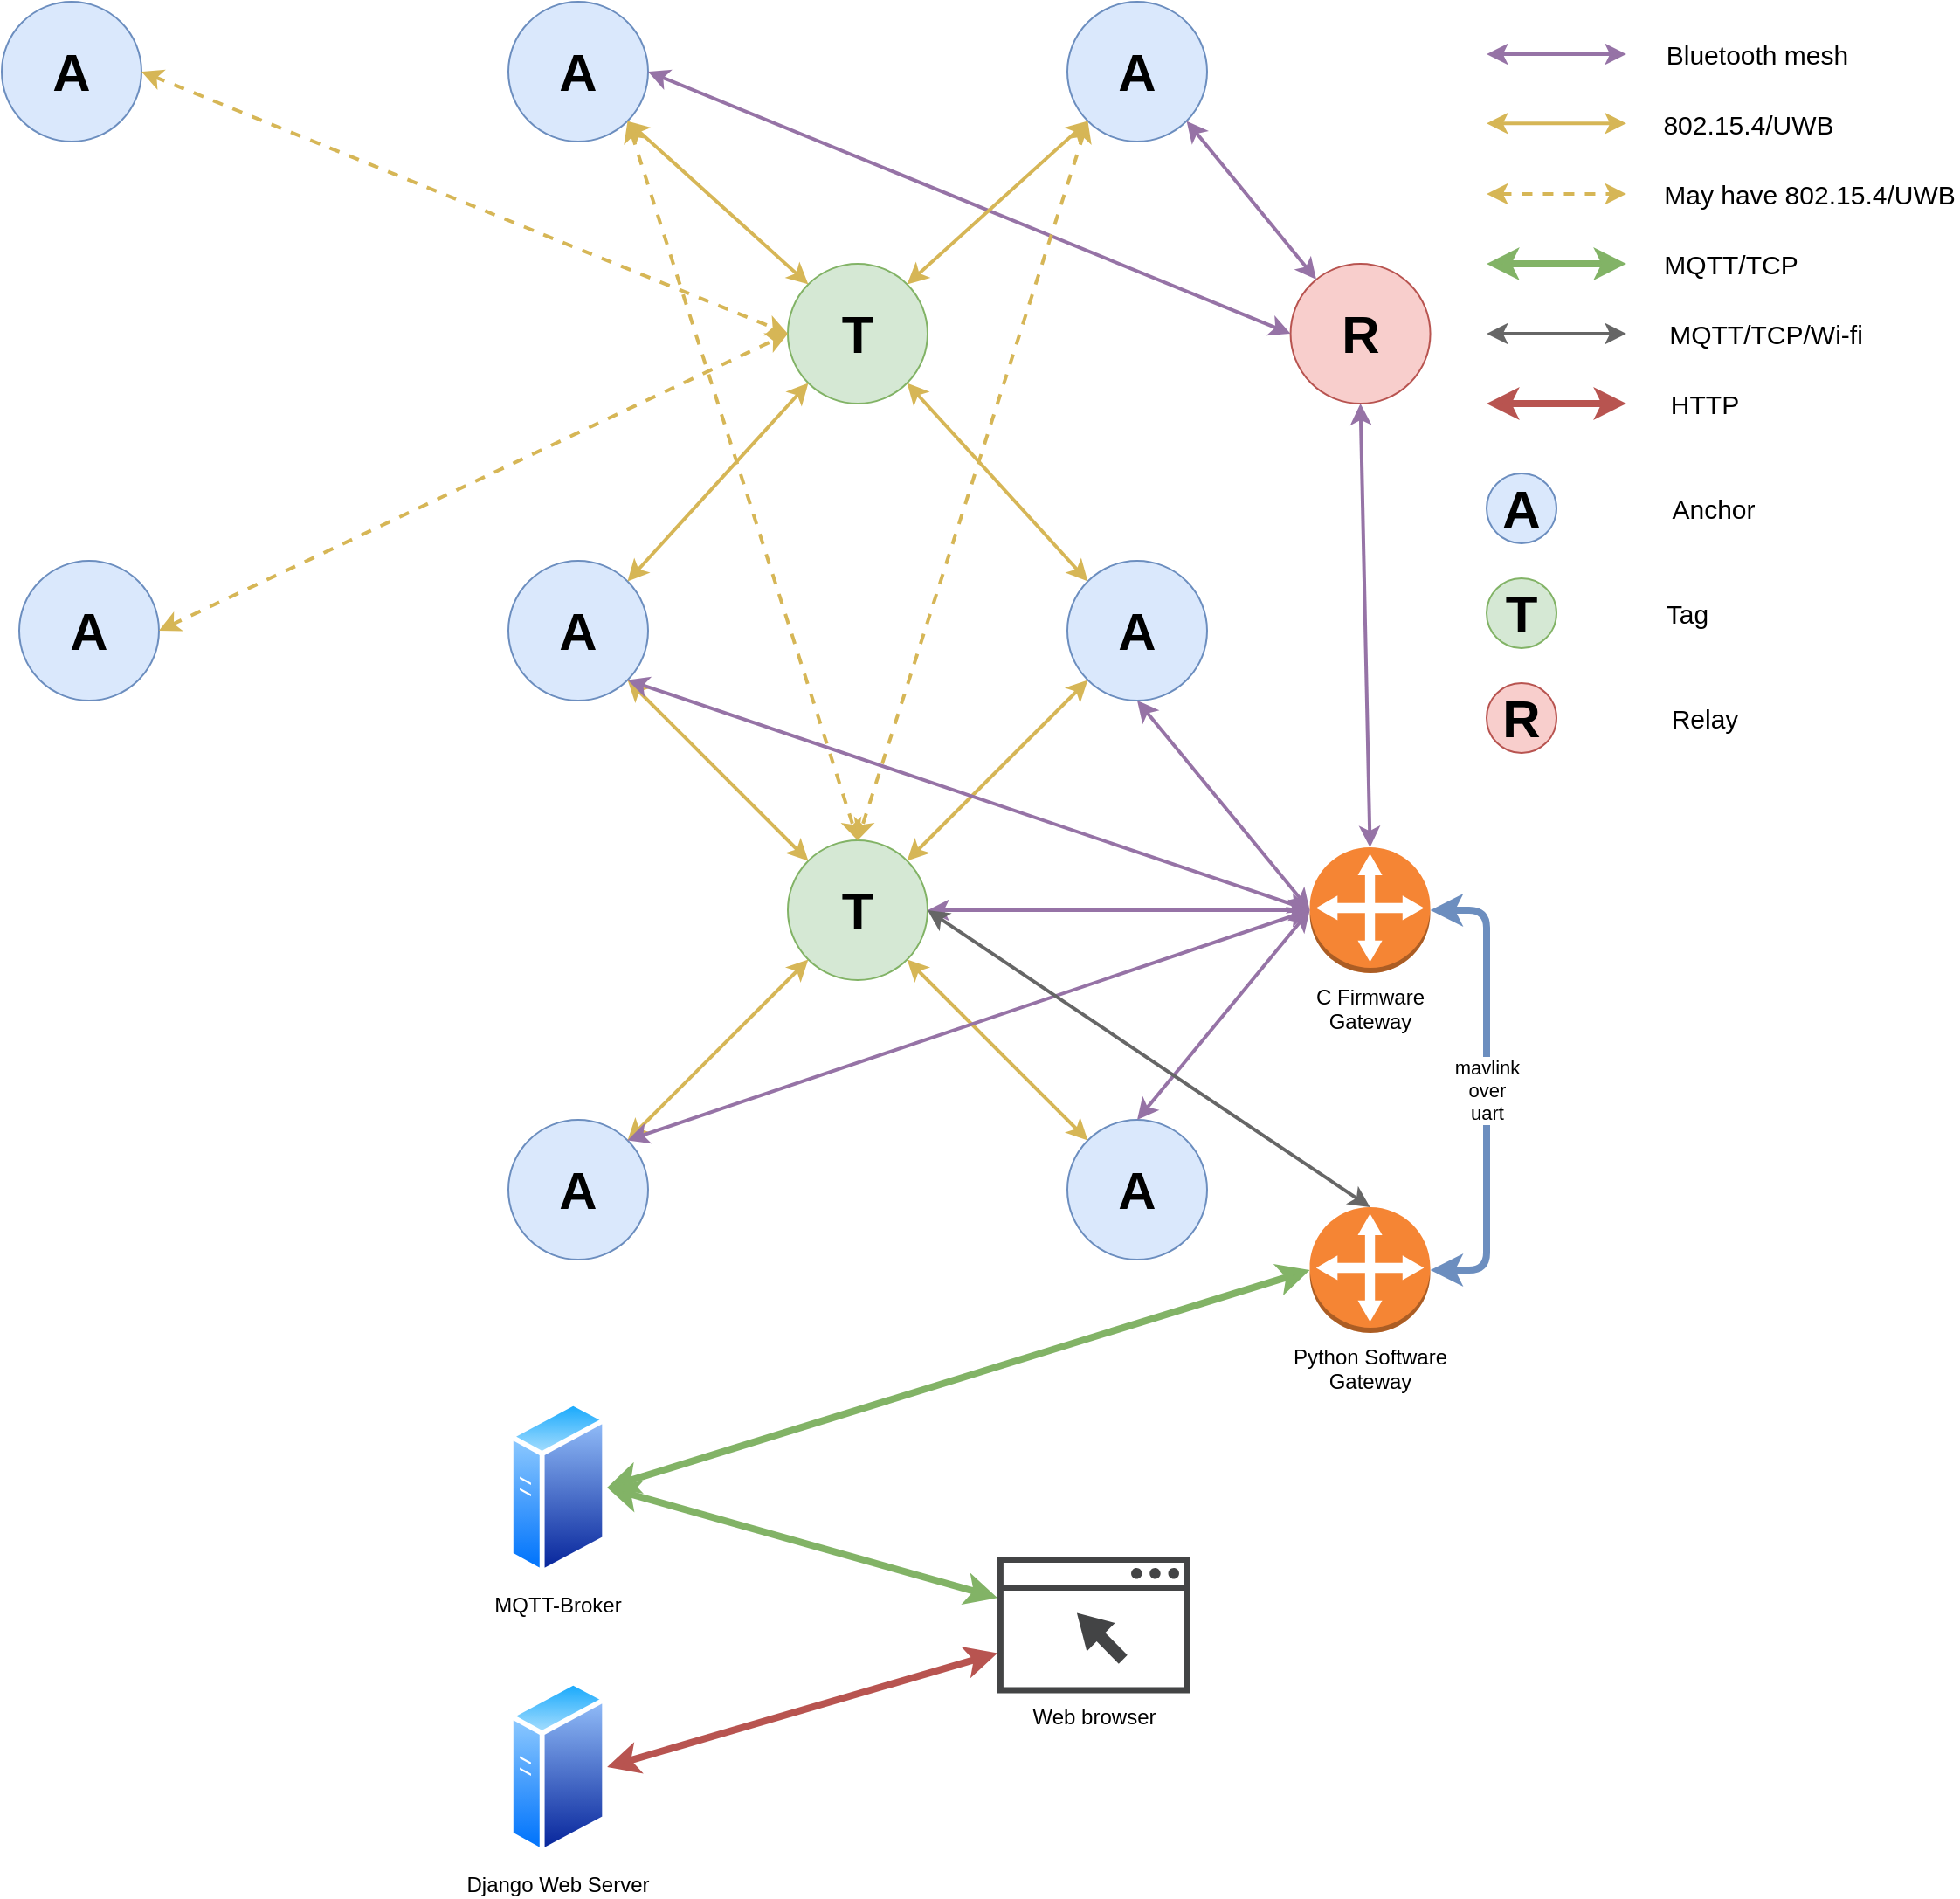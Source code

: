 <mxfile version="13.9.9" type="device"><diagram id="geFgHCsL8WMnc_o18hql" name="Page-1"><mxGraphModel dx="2786" dy="1179" grid="1" gridSize="10" guides="1" tooltips="1" connect="1" arrows="1" fold="1" page="1" pageScale="1" pageWidth="850" pageHeight="1100" math="0" shadow="0"><root><mxCell id="0"/><mxCell id="1" parent="0"/><mxCell id="Pq6GGf8-sp7qLEHiPLk--1" value="mavlink&lt;br&gt;over&lt;br&gt;uart" style="endArrow=classic;startArrow=classic;html=1;exitX=1;exitY=0.5;exitDx=0;exitDy=0;exitPerimeter=0;fillColor=#dae8fc;strokeColor=#6c8ebf;strokeWidth=4;entryX=1;entryY=0.5;entryDx=0;entryDy=0;entryPerimeter=0;" parent="1" source="Pq6GGf8-sp7qLEHiPLk--5" target="Pq6GGf8-sp7qLEHiPLk--3" edge="1"><mxGeometry width="50" height="50" relative="1" as="geometry"><mxPoint x="320" y="837.63" as="sourcePoint"/><mxPoint x="670" y="610" as="targetPoint"/><Array as="points"><mxPoint x="600" y="530"/><mxPoint x="600" y="736"/></Array></mxGeometry></mxCell><mxCell id="Pq6GGf8-sp7qLEHiPLk--2" value="MQTT-Broker" style="aspect=fixed;perimeter=ellipsePerimeter;html=1;align=center;shadow=0;dashed=0;spacingTop=3;image;image=img/lib/active_directory/generic_server.svg;" parent="1" vertex="1"><mxGeometry x="40" y="810" width="56.56" height="101" as="geometry"/></mxCell><mxCell id="Pq6GGf8-sp7qLEHiPLk--3" value="&lt;span&gt;Python Software &lt;br&gt;Gateway&lt;/span&gt;" style="outlineConnect=0;dashed=0;verticalLabelPosition=bottom;verticalAlign=top;align=center;html=1;shape=mxgraph.aws3.customer_gateway;fillColor=#F58534;gradientColor=none;" parent="1" vertex="1"><mxGeometry x="498.78" y="700" width="69" height="72" as="geometry"/></mxCell><mxCell id="Pq6GGf8-sp7qLEHiPLk--4" value="Web browser" style="pointerEvents=1;shadow=0;dashed=0;html=1;strokeColor=none;fillColor=#434445;aspect=fixed;labelPosition=center;verticalLabelPosition=bottom;verticalAlign=top;align=center;outlineConnect=0;shape=mxgraph.vvd.web_browser;" parent="1" vertex="1"><mxGeometry x="320" y="900" width="110.21" height="78.25" as="geometry"/></mxCell><mxCell id="Pq6GGf8-sp7qLEHiPLk--5" value="&lt;span&gt;C Firmware&lt;/span&gt;&lt;br&gt;&lt;span&gt;Gateway&lt;/span&gt;" style="outlineConnect=0;dashed=0;verticalLabelPosition=bottom;verticalAlign=top;align=center;html=1;shape=mxgraph.aws3.customer_gateway;fillColor=#F58534;gradientColor=none;" parent="1" vertex="1"><mxGeometry x="498.78" y="494" width="69" height="72" as="geometry"/></mxCell><mxCell id="Pq6GGf8-sp7qLEHiPLk--6" value="" style="endArrow=classic;startArrow=classic;html=1;entryX=1;entryY=0.5;entryDx=0;entryDy=0;fillColor=#d5e8d4;strokeColor=#82b366;strokeWidth=4;exitX=0;exitY=0.5;exitDx=0;exitDy=0;exitPerimeter=0;" parent="1" source="Pq6GGf8-sp7qLEHiPLk--3" target="Pq6GGf8-sp7qLEHiPLk--2" edge="1"><mxGeometry x="-0.053" y="5" width="50" height="50" relative="1" as="geometry"><mxPoint x="430" y="780" as="sourcePoint"/><mxPoint x="170" y="877.63" as="targetPoint"/><mxPoint as="offset"/></mxGeometry></mxCell><mxCell id="Pq6GGf8-sp7qLEHiPLk--7" value="Django Web Server" style="aspect=fixed;perimeter=ellipsePerimeter;html=1;align=center;shadow=0;dashed=0;spacingTop=3;image;image=img/lib/active_directory/generic_server.svg;" parent="1" vertex="1"><mxGeometry x="40" y="970" width="56.56" height="101" as="geometry"/></mxCell><mxCell id="Pq6GGf8-sp7qLEHiPLk--8" value="" style="endArrow=classic;startArrow=classic;html=1;exitX=1;exitY=0.5;exitDx=0;exitDy=0;fillColor=#f8cecc;strokeColor=#b85450;strokeWidth=4;" parent="1" source="Pq6GGf8-sp7qLEHiPLk--7" target="Pq6GGf8-sp7qLEHiPLk--4" edge="1"><mxGeometry width="50" height="50" relative="1" as="geometry"><mxPoint x="360" y="1023.13" as="sourcePoint"/><mxPoint x="410" y="973.13" as="targetPoint"/></mxGeometry></mxCell><mxCell id="Pq6GGf8-sp7qLEHiPLk--9" value="" style="endArrow=classic;startArrow=classic;html=1;entryX=1;entryY=0.5;entryDx=0;entryDy=0;fillColor=#d5e8d4;strokeColor=#82b366;strokeWidth=4;" parent="1" source="Pq6GGf8-sp7qLEHiPLk--4" target="Pq6GGf8-sp7qLEHiPLk--2" edge="1"><mxGeometry width="50" height="50" relative="1" as="geometry"><mxPoint x="360" y="1023.13" as="sourcePoint"/><mxPoint x="410" y="973.13" as="targetPoint"/></mxGeometry></mxCell><mxCell id="Pq6GGf8-sp7qLEHiPLk--14" value="&lt;font style=&quot;font-size: 30px&quot;&gt;&lt;b&gt;A&lt;/b&gt;&lt;/font&gt;" style="ellipse;whiteSpace=wrap;html=1;aspect=fixed;fillColor=#dae8fc;strokeColor=#6c8ebf;" parent="1" vertex="1"><mxGeometry x="40" y="330" width="80" height="80" as="geometry"/></mxCell><mxCell id="Pq6GGf8-sp7qLEHiPLk--15" value="&lt;font style=&quot;font-size: 30px&quot;&gt;&lt;b&gt;T&lt;/b&gt;&lt;/font&gt;" style="ellipse;whiteSpace=wrap;html=1;aspect=fixed;fillColor=#d5e8d4;strokeColor=#82b366;" parent="1" vertex="1"><mxGeometry x="200" y="490" width="80" height="80" as="geometry"/></mxCell><mxCell id="Pq6GGf8-sp7qLEHiPLk--17" value="&lt;font style=&quot;font-size: 30px&quot;&gt;&lt;b&gt;A&lt;/b&gt;&lt;/font&gt;" style="ellipse;whiteSpace=wrap;html=1;aspect=fixed;fillColor=#dae8fc;strokeColor=#6c8ebf;" parent="1" vertex="1"><mxGeometry x="40" y="650" width="80" height="80" as="geometry"/></mxCell><mxCell id="Pq6GGf8-sp7qLEHiPLk--18" value="&lt;font style=&quot;font-size: 30px&quot;&gt;&lt;b&gt;A&lt;/b&gt;&lt;/font&gt;" style="ellipse;whiteSpace=wrap;html=1;aspect=fixed;fillColor=#dae8fc;strokeColor=#6c8ebf;" parent="1" vertex="1"><mxGeometry x="360" y="650" width="80" height="80" as="geometry"/></mxCell><mxCell id="Pq6GGf8-sp7qLEHiPLk--19" value="&lt;font style=&quot;font-size: 30px&quot;&gt;&lt;b&gt;A&lt;/b&gt;&lt;/font&gt;" style="ellipse;whiteSpace=wrap;html=1;aspect=fixed;fillColor=#dae8fc;strokeColor=#6c8ebf;" parent="1" vertex="1"><mxGeometry x="360" y="330" width="80" height="80" as="geometry"/></mxCell><mxCell id="Pq6GGf8-sp7qLEHiPLk--20" value="&lt;font style=&quot;font-size: 30px&quot;&gt;&lt;b&gt;A&lt;/b&gt;&lt;/font&gt;" style="ellipse;whiteSpace=wrap;html=1;aspect=fixed;fillColor=#dae8fc;strokeColor=#6c8ebf;" parent="1" vertex="1"><mxGeometry x="40" y="10" width="80" height="80" as="geometry"/></mxCell><mxCell id="Pq6GGf8-sp7qLEHiPLk--21" value="" style="endArrow=classic;startArrow=classic;html=1;exitX=1;exitY=1;exitDx=0;exitDy=0;fillColor=#fff2cc;strokeColor=#d6b656;strokeWidth=2;" parent="1" source="Pq6GGf8-sp7qLEHiPLk--14" target="Pq6GGf8-sp7qLEHiPLk--15" edge="1"><mxGeometry width="50" height="50" relative="1" as="geometry"><mxPoint x="710" y="710" as="sourcePoint"/><mxPoint x="760" y="660" as="targetPoint"/></mxGeometry></mxCell><mxCell id="Pq6GGf8-sp7qLEHiPLk--22" value="" style="endArrow=classic;startArrow=classic;html=1;exitX=1;exitY=0;exitDx=0;exitDy=0;fillColor=#fff2cc;strokeColor=#d6b656;strokeWidth=2;" parent="1" source="Pq6GGf8-sp7qLEHiPLk--15" target="Pq6GGf8-sp7qLEHiPLk--19" edge="1"><mxGeometry width="50" height="50" relative="1" as="geometry"><mxPoint x="390" y="580" as="sourcePoint"/><mxPoint x="440" y="530" as="targetPoint"/></mxGeometry></mxCell><mxCell id="Pq6GGf8-sp7qLEHiPLk--23" value="" style="endArrow=classic;startArrow=classic;html=1;exitX=1;exitY=0;exitDx=0;exitDy=0;entryX=0;entryY=1;entryDx=0;entryDy=0;fillColor=#fff2cc;strokeColor=#d6b656;strokeWidth=2;" parent="1" source="Pq6GGf8-sp7qLEHiPLk--17" target="Pq6GGf8-sp7qLEHiPLk--15" edge="1"><mxGeometry width="50" height="50" relative="1" as="geometry"><mxPoint x="260" y="570" as="sourcePoint"/><mxPoint x="310" y="520" as="targetPoint"/></mxGeometry></mxCell><mxCell id="Pq6GGf8-sp7qLEHiPLk--24" value="" style="endArrow=classic;startArrow=classic;html=1;exitX=1;exitY=1;exitDx=0;exitDy=0;entryX=0;entryY=0;entryDx=0;entryDy=0;fillColor=#fff2cc;strokeColor=#d6b656;strokeWidth=2;" parent="1" source="Pq6GGf8-sp7qLEHiPLk--15" target="Pq6GGf8-sp7qLEHiPLk--18" edge="1"><mxGeometry width="50" height="50" relative="1" as="geometry"><mxPoint x="260" y="570" as="sourcePoint"/><mxPoint x="310" y="520" as="targetPoint"/></mxGeometry></mxCell><mxCell id="Pq6GGf8-sp7qLEHiPLk--25" value="" style="endArrow=classic;startArrow=classic;html=1;exitX=1;exitY=1;exitDx=0;exitDy=0;entryX=0.5;entryY=0;entryDx=0;entryDy=0;fillColor=#fff2cc;strokeColor=#d6b656;strokeWidth=2;dashed=1;" parent="1" source="Pq6GGf8-sp7qLEHiPLk--20" target="Pq6GGf8-sp7qLEHiPLk--15" edge="1"><mxGeometry width="50" height="50" relative="1" as="geometry"><mxPoint x="340" y="410" as="sourcePoint"/><mxPoint x="390" y="360" as="targetPoint"/></mxGeometry></mxCell><mxCell id="Pq6GGf8-sp7qLEHiPLk--26" value="&lt;font style=&quot;font-size: 30px&quot;&gt;&lt;b&gt;A&lt;/b&gt;&lt;/font&gt;" style="ellipse;whiteSpace=wrap;html=1;aspect=fixed;fillColor=#dae8fc;strokeColor=#6c8ebf;" parent="1" vertex="1"><mxGeometry x="360" y="10" width="80" height="80" as="geometry"/></mxCell><mxCell id="Pq6GGf8-sp7qLEHiPLk--27" value="&lt;font style=&quot;font-size: 30px&quot;&gt;&lt;b&gt;R&lt;/b&gt;&lt;/font&gt;" style="ellipse;whiteSpace=wrap;html=1;aspect=fixed;fillColor=#f8cecc;strokeColor=#b85450;" parent="1" vertex="1"><mxGeometry x="487.78" y="160" width="80" height="80" as="geometry"/></mxCell><mxCell id="Pq6GGf8-sp7qLEHiPLk--29" value="" style="endArrow=classic;startArrow=classic;html=1;entryX=1;entryY=1;entryDx=0;entryDy=0;exitX=0;exitY=0.5;exitDx=0;exitDy=0;exitPerimeter=0;fillColor=#e1d5e7;strokeColor=#9673a6;strokeWidth=2;" parent="1" source="Pq6GGf8-sp7qLEHiPLk--5" target="Pq6GGf8-sp7qLEHiPLk--14" edge="1"><mxGeometry width="50" height="50" relative="1" as="geometry"><mxPoint x="600" y="540" as="sourcePoint"/><mxPoint x="650" y="490" as="targetPoint"/></mxGeometry></mxCell><mxCell id="Pq6GGf8-sp7qLEHiPLk--31" value="" style="endArrow=classic;startArrow=classic;html=1;entryX=1;entryY=0;entryDx=0;entryDy=0;exitX=0;exitY=0.5;exitDx=0;exitDy=0;exitPerimeter=0;fillColor=#e1d5e7;strokeColor=#9673a6;strokeWidth=2;" parent="1" source="Pq6GGf8-sp7qLEHiPLk--5" target="Pq6GGf8-sp7qLEHiPLk--17" edge="1"><mxGeometry width="50" height="50" relative="1" as="geometry"><mxPoint x="550.005" y="570.44" as="sourcePoint"/><mxPoint x="118.284" y="408.284" as="targetPoint"/></mxGeometry></mxCell><mxCell id="Pq6GGf8-sp7qLEHiPLk--32" value="" style="endArrow=classic;startArrow=classic;html=1;entryX=1;entryY=0.5;entryDx=0;entryDy=0;exitX=0;exitY=0.5;exitDx=0;exitDy=0;exitPerimeter=0;fillColor=#e1d5e7;strokeColor=#9673a6;strokeWidth=2;" parent="1" source="Pq6GGf8-sp7qLEHiPLk--5" target="Pq6GGf8-sp7qLEHiPLk--15" edge="1"><mxGeometry width="50" height="50" relative="1" as="geometry"><mxPoint x="550.005" y="570.44" as="sourcePoint"/><mxPoint x="118.284" y="408.284" as="targetPoint"/></mxGeometry></mxCell><mxCell id="Pq6GGf8-sp7qLEHiPLk--33" value="" style="endArrow=classic;startArrow=classic;html=1;entryX=0.5;entryY=1;entryDx=0;entryDy=0;fillColor=#e1d5e7;strokeColor=#9673a6;exitX=0;exitY=0.5;exitDx=0;exitDy=0;exitPerimeter=0;strokeWidth=2;" parent="1" source="Pq6GGf8-sp7qLEHiPLk--5" target="Pq6GGf8-sp7qLEHiPLk--19" edge="1"><mxGeometry width="50" height="50" relative="1" as="geometry"><mxPoint x="530" y="590" as="sourcePoint"/><mxPoint x="290" y="540" as="targetPoint"/></mxGeometry></mxCell><mxCell id="Pq6GGf8-sp7qLEHiPLk--34" value="" style="endArrow=classic;startArrow=classic;html=1;entryX=0;entryY=0.5;entryDx=0;entryDy=0;fillColor=#e1d5e7;strokeColor=#9673a6;exitX=0.5;exitY=0;exitDx=0;exitDy=0;entryPerimeter=0;strokeWidth=2;" parent="1" source="Pq6GGf8-sp7qLEHiPLk--18" target="Pq6GGf8-sp7qLEHiPLk--5" edge="1"><mxGeometry width="50" height="50" relative="1" as="geometry"><mxPoint x="540" y="596" as="sourcePoint"/><mxPoint x="410" y="420" as="targetPoint"/></mxGeometry></mxCell><mxCell id="Pq6GGf8-sp7qLEHiPLk--37" value="" style="endArrow=classic;startArrow=classic;html=1;entryX=0.5;entryY=1;entryDx=0;entryDy=0;fillColor=#e1d5e7;strokeColor=#9673a6;exitX=0.5;exitY=0;exitDx=0;exitDy=0;exitPerimeter=0;strokeWidth=2;" parent="1" source="Pq6GGf8-sp7qLEHiPLk--5" target="Pq6GGf8-sp7qLEHiPLk--27" edge="1"><mxGeometry width="50" height="50" relative="1" as="geometry"><mxPoint x="515" y="586" as="sourcePoint"/><mxPoint x="410" y="420" as="targetPoint"/></mxGeometry></mxCell><mxCell id="Pq6GGf8-sp7qLEHiPLk--38" value="" style="endArrow=classic;startArrow=classic;html=1;entryX=1;entryY=0.5;entryDx=0;entryDy=0;fillColor=#e1d5e7;strokeColor=#9673a6;exitX=0;exitY=0.5;exitDx=0;exitDy=0;strokeWidth=2;" parent="1" source="Pq6GGf8-sp7qLEHiPLk--27" target="Pq6GGf8-sp7qLEHiPLk--20" edge="1"><mxGeometry width="50" height="50" relative="1" as="geometry"><mxPoint x="549.5" y="550" as="sourcePoint"/><mxPoint x="435" y="220" as="targetPoint"/></mxGeometry></mxCell><mxCell id="Pq6GGf8-sp7qLEHiPLk--39" value="" style="endArrow=classic;startArrow=classic;html=1;entryX=1;entryY=1;entryDx=0;entryDy=0;fillColor=#e1d5e7;strokeColor=#9673a6;strokeWidth=2;" parent="1" source="Pq6GGf8-sp7qLEHiPLk--27" target="Pq6GGf8-sp7qLEHiPLk--26" edge="1"><mxGeometry width="50" height="50" relative="1" as="geometry"><mxPoint x="355" y="220" as="sourcePoint"/><mxPoint x="90.0" y="100" as="targetPoint"/></mxGeometry></mxCell><mxCell id="Pq6GGf8-sp7qLEHiPLk--41" value="" style="endArrow=classic;startArrow=classic;html=1;exitX=0;exitY=1;exitDx=0;exitDy=0;fillColor=#fff2cc;strokeColor=#d6b656;entryX=0.5;entryY=0;entryDx=0;entryDy=0;strokeWidth=2;dashed=1;" parent="1" source="Pq6GGf8-sp7qLEHiPLk--26" target="Pq6GGf8-sp7qLEHiPLk--15" edge="1"><mxGeometry width="50" height="50" relative="1" as="geometry"><mxPoint x="371.716" y="78.284" as="sourcePoint"/><mxPoint x="240" y="500" as="targetPoint"/></mxGeometry></mxCell><mxCell id="Pq6GGf8-sp7qLEHiPLk--42" value="" style="endArrow=classic;startArrow=classic;html=1;strokeWidth=2;exitX=0.5;exitY=0;exitDx=0;exitDy=0;exitPerimeter=0;entryX=1;entryY=0.5;entryDx=0;entryDy=0;fillColor=#f5f5f5;strokeColor=#666666;" parent="1" source="Pq6GGf8-sp7qLEHiPLk--3" target="Pq6GGf8-sp7qLEHiPLk--15" edge="1"><mxGeometry width="50" height="50" relative="1" as="geometry"><mxPoint x="130" y="750" as="sourcePoint"/><mxPoint x="270" y="560" as="targetPoint"/></mxGeometry></mxCell><mxCell id="sc1BDuz8ujaDwOlUTZu9-1" value="&lt;font style=&quot;font-size: 30px&quot;&gt;&lt;b&gt;T&lt;/b&gt;&lt;/font&gt;" style="ellipse;whiteSpace=wrap;html=1;aspect=fixed;fillColor=#d5e8d4;strokeColor=#82b366;" parent="1" vertex="1"><mxGeometry x="200" y="160" width="80" height="80" as="geometry"/></mxCell><mxCell id="sc1BDuz8ujaDwOlUTZu9-2" value="" style="endArrow=classic;startArrow=classic;html=1;exitX=1;exitY=1;exitDx=0;exitDy=0;fillColor=#fff2cc;strokeColor=#d6b656;strokeWidth=2;entryX=0;entryY=0;entryDx=0;entryDy=0;" parent="1" source="Pq6GGf8-sp7qLEHiPLk--20" target="sc1BDuz8ujaDwOlUTZu9-1" edge="1"><mxGeometry width="50" height="50" relative="1" as="geometry"><mxPoint x="118.284" y="408.284" as="sourcePoint"/><mxPoint x="221.716" y="511.716" as="targetPoint"/></mxGeometry></mxCell><mxCell id="sc1BDuz8ujaDwOlUTZu9-3" value="" style="endArrow=classic;startArrow=classic;html=1;exitX=0;exitY=1;exitDx=0;exitDy=0;fillColor=#fff2cc;strokeColor=#d6b656;strokeWidth=2;entryX=1;entryY=0;entryDx=0;entryDy=0;" parent="1" source="Pq6GGf8-sp7qLEHiPLk--26" target="sc1BDuz8ujaDwOlUTZu9-1" edge="1"><mxGeometry width="50" height="50" relative="1" as="geometry"><mxPoint x="118.284" y="88.284" as="sourcePoint"/><mxPoint x="211.716" y="241.716" as="targetPoint"/></mxGeometry></mxCell><mxCell id="sc1BDuz8ujaDwOlUTZu9-4" value="" style="endArrow=classic;startArrow=classic;html=1;exitX=1;exitY=0;exitDx=0;exitDy=0;fillColor=#fff2cc;strokeColor=#d6b656;strokeWidth=2;entryX=0;entryY=1;entryDx=0;entryDy=0;" parent="1" source="Pq6GGf8-sp7qLEHiPLk--14" target="sc1BDuz8ujaDwOlUTZu9-1" edge="1"><mxGeometry width="50" height="50" relative="1" as="geometry"><mxPoint x="128.284" y="98.284" as="sourcePoint"/><mxPoint x="221.716" y="251.716" as="targetPoint"/></mxGeometry></mxCell><mxCell id="sc1BDuz8ujaDwOlUTZu9-5" value="" style="endArrow=classic;startArrow=classic;html=1;exitX=0;exitY=0;exitDx=0;exitDy=0;fillColor=#fff2cc;strokeColor=#d6b656;strokeWidth=2;entryX=1;entryY=1;entryDx=0;entryDy=0;" parent="1" source="Pq6GGf8-sp7qLEHiPLk--19" target="sc1BDuz8ujaDwOlUTZu9-1" edge="1"><mxGeometry width="50" height="50" relative="1" as="geometry"><mxPoint x="138.284" y="108.284" as="sourcePoint"/><mxPoint x="231.716" y="261.716" as="targetPoint"/></mxGeometry></mxCell><mxCell id="sc1BDuz8ujaDwOlUTZu9-6" value="" style="endArrow=classic;startArrow=classic;html=1;fillColor=#e1d5e7;strokeColor=#9673a6;strokeWidth=2;" parent="1" edge="1"><mxGeometry width="50" height="50" relative="1" as="geometry"><mxPoint x="680" y="40" as="sourcePoint"/><mxPoint x="600" y="40" as="targetPoint"/></mxGeometry></mxCell><mxCell id="sc1BDuz8ujaDwOlUTZu9-7" value="&lt;font style=&quot;font-size: 15px&quot;&gt;Bluetooth mesh&lt;/font&gt;" style="text;html=1;strokeColor=none;fillColor=none;align=center;verticalAlign=middle;whiteSpace=wrap;rounded=0;" parent="1" vertex="1"><mxGeometry x="700" y="30" width="110" height="20" as="geometry"/></mxCell><mxCell id="sc1BDuz8ujaDwOlUTZu9-9" value="&lt;font style=&quot;font-size: 15px&quot;&gt;802.15.4/UWB&lt;/font&gt;" style="text;html=1;strokeColor=none;fillColor=none;align=center;verticalAlign=middle;whiteSpace=wrap;rounded=0;" parent="1" vertex="1"><mxGeometry x="700" y="70" width="100" height="20" as="geometry"/></mxCell><mxCell id="sc1BDuz8ujaDwOlUTZu9-10" value="" style="endArrow=classic;startArrow=classic;html=1;fillColor=#fff2cc;strokeColor=#d6b656;strokeWidth=2;" parent="1" edge="1"><mxGeometry width="50" height="50" relative="1" as="geometry"><mxPoint x="680" y="79.66" as="sourcePoint"/><mxPoint x="600" y="79.66" as="targetPoint"/></mxGeometry></mxCell><mxCell id="sc1BDuz8ujaDwOlUTZu9-11" value="" style="endArrow=classic;startArrow=classic;html=1;fillColor=#d5e8d4;strokeColor=#82b366;strokeWidth=4;" parent="1" edge="1"><mxGeometry width="50" height="50" relative="1" as="geometry"><mxPoint x="680" y="160" as="sourcePoint"/><mxPoint x="600" y="160" as="targetPoint"/></mxGeometry></mxCell><mxCell id="sc1BDuz8ujaDwOlUTZu9-12" value="&lt;font style=&quot;font-size: 15px&quot;&gt;MQTT/TCP&lt;/font&gt;" style="text;html=1;strokeColor=none;fillColor=none;align=center;verticalAlign=middle;whiteSpace=wrap;rounded=0;" parent="1" vertex="1"><mxGeometry x="700" y="150" width="80" height="20" as="geometry"/></mxCell><mxCell id="sc1BDuz8ujaDwOlUTZu9-13" value="" style="endArrow=classic;startArrow=classic;html=1;strokeWidth=2;fillColor=#f5f5f5;strokeColor=#666666;" parent="1" edge="1"><mxGeometry width="50" height="50" relative="1" as="geometry"><mxPoint x="680" y="200" as="sourcePoint"/><mxPoint x="600" y="200" as="targetPoint"/></mxGeometry></mxCell><mxCell id="sc1BDuz8ujaDwOlUTZu9-14" value="&lt;font style=&quot;font-size: 15px&quot;&gt;MQTT/TCP/Wi-fi&lt;/font&gt;" style="text;html=1;strokeColor=none;fillColor=none;align=center;verticalAlign=middle;whiteSpace=wrap;rounded=0;" parent="1" vertex="1"><mxGeometry x="700" y="190" width="120" height="20" as="geometry"/></mxCell><mxCell id="sc1BDuz8ujaDwOlUTZu9-15" value="" style="endArrow=classic;startArrow=classic;html=1;fillColor=#fff2cc;strokeColor=#d6b656;strokeWidth=2;dashed=1;" parent="1" edge="1"><mxGeometry width="50" height="50" relative="1" as="geometry"><mxPoint x="600" y="120" as="sourcePoint"/><mxPoint x="680" y="120" as="targetPoint"/></mxGeometry></mxCell><mxCell id="sc1BDuz8ujaDwOlUTZu9-16" value="&lt;font style=&quot;font-size: 15px&quot;&gt;May have 802.15.4/UWB&lt;/font&gt;" style="text;html=1;strokeColor=none;fillColor=none;align=center;verticalAlign=middle;whiteSpace=wrap;rounded=0;" parent="1" vertex="1"><mxGeometry x="700" y="110" width="170" height="20" as="geometry"/></mxCell><mxCell id="sc1BDuz8ujaDwOlUTZu9-18" value="" style="endArrow=classic;startArrow=classic;html=1;fillColor=#f8cecc;strokeColor=#b85450;strokeWidth=4;" parent="1" edge="1"><mxGeometry width="50" height="50" relative="1" as="geometry"><mxPoint x="680" y="240" as="sourcePoint"/><mxPoint x="600" y="240" as="targetPoint"/></mxGeometry></mxCell><mxCell id="sc1BDuz8ujaDwOlUTZu9-19" value="&lt;font style=&quot;font-size: 15px&quot;&gt;HTTP&lt;/font&gt;" style="text;html=1;strokeColor=none;fillColor=none;align=center;verticalAlign=middle;whiteSpace=wrap;rounded=0;" parent="1" vertex="1"><mxGeometry x="705" y="230" width="40" height="20" as="geometry"/></mxCell><mxCell id="sc1BDuz8ujaDwOlUTZu9-20" value="&lt;font style=&quot;font-size: 30px&quot;&gt;&lt;b&gt;A&lt;/b&gt;&lt;/font&gt;" style="ellipse;whiteSpace=wrap;html=1;aspect=fixed;fillColor=#dae8fc;strokeColor=#6c8ebf;" parent="1" vertex="1"><mxGeometry x="600" y="280" width="40" height="40" as="geometry"/></mxCell><mxCell id="sc1BDuz8ujaDwOlUTZu9-21" value="&lt;font style=&quot;font-size: 15px&quot;&gt;Anchor&lt;/font&gt;" style="text;html=1;strokeColor=none;fillColor=none;align=center;verticalAlign=middle;whiteSpace=wrap;rounded=0;" parent="1" vertex="1"><mxGeometry x="705" y="290" width="50" height="20" as="geometry"/></mxCell><mxCell id="sc1BDuz8ujaDwOlUTZu9-22" value="&lt;font style=&quot;font-size: 30px&quot;&gt;&lt;b&gt;T&lt;/b&gt;&lt;/font&gt;" style="ellipse;whiteSpace=wrap;html=1;aspect=fixed;fillColor=#d5e8d4;strokeColor=#82b366;" parent="1" vertex="1"><mxGeometry x="600" y="340" width="40" height="40" as="geometry"/></mxCell><mxCell id="sc1BDuz8ujaDwOlUTZu9-23" value="&lt;font style=&quot;font-size: 15px&quot;&gt;Tag&lt;/font&gt;" style="text;html=1;strokeColor=none;fillColor=none;align=center;verticalAlign=middle;whiteSpace=wrap;rounded=0;" parent="1" vertex="1"><mxGeometry x="700" y="350" width="30" height="20" as="geometry"/></mxCell><mxCell id="sc1BDuz8ujaDwOlUTZu9-24" value="&lt;font style=&quot;font-size: 30px&quot;&gt;&lt;b&gt;R&lt;/b&gt;&lt;/font&gt;" style="ellipse;whiteSpace=wrap;html=1;aspect=fixed;fillColor=#f8cecc;strokeColor=#b85450;direction=south;" parent="1" vertex="1"><mxGeometry x="600" y="400" width="40" height="40" as="geometry"/></mxCell><mxCell id="sc1BDuz8ujaDwOlUTZu9-25" value="&lt;font style=&quot;font-size: 15px&quot;&gt;Relay&lt;/font&gt;" style="text;html=1;strokeColor=none;fillColor=none;align=center;verticalAlign=middle;whiteSpace=wrap;rounded=0;" parent="1" vertex="1"><mxGeometry x="700" y="410" width="50" height="20" as="geometry"/></mxCell><mxCell id="sc1BDuz8ujaDwOlUTZu9-27" value="&lt;font style=&quot;font-size: 30px&quot;&gt;&lt;b&gt;A&lt;/b&gt;&lt;/font&gt;" style="ellipse;whiteSpace=wrap;html=1;aspect=fixed;fillColor=#dae8fc;strokeColor=#6c8ebf;" parent="1" vertex="1"><mxGeometry x="-240" y="330" width="80" height="80" as="geometry"/></mxCell><mxCell id="sc1BDuz8ujaDwOlUTZu9-28" value="&lt;font style=&quot;font-size: 30px&quot;&gt;&lt;b&gt;A&lt;/b&gt;&lt;/font&gt;" style="ellipse;whiteSpace=wrap;html=1;aspect=fixed;fillColor=#dae8fc;strokeColor=#6c8ebf;" parent="1" vertex="1"><mxGeometry x="-250" y="10" width="80" height="80" as="geometry"/></mxCell><mxCell id="sc1BDuz8ujaDwOlUTZu9-29" value="" style="endArrow=classic;startArrow=classic;html=1;exitX=1;exitY=0.5;exitDx=0;exitDy=0;entryX=0;entryY=0.5;entryDx=0;entryDy=0;fillColor=#fff2cc;strokeColor=#d6b656;strokeWidth=2;dashed=1;" parent="1" source="sc1BDuz8ujaDwOlUTZu9-27" target="sc1BDuz8ujaDwOlUTZu9-1" edge="1"><mxGeometry width="50" height="50" relative="1" as="geometry"><mxPoint x="118.284" y="88.284" as="sourcePoint"/><mxPoint x="250" y="500" as="targetPoint"/></mxGeometry></mxCell><mxCell id="sc1BDuz8ujaDwOlUTZu9-30" value="" style="endArrow=classic;startArrow=classic;html=1;exitX=1;exitY=0.5;exitDx=0;exitDy=0;entryX=0;entryY=0.5;entryDx=0;entryDy=0;fillColor=#fff2cc;strokeColor=#d6b656;strokeWidth=2;dashed=1;" parent="1" source="sc1BDuz8ujaDwOlUTZu9-28" target="sc1BDuz8ujaDwOlUTZu9-1" edge="1"><mxGeometry width="50" height="50" relative="1" as="geometry"><mxPoint x="118.284" y="-131.716" as="sourcePoint"/><mxPoint x="250" y="170" as="targetPoint"/></mxGeometry></mxCell></root></mxGraphModel></diagram></mxfile>